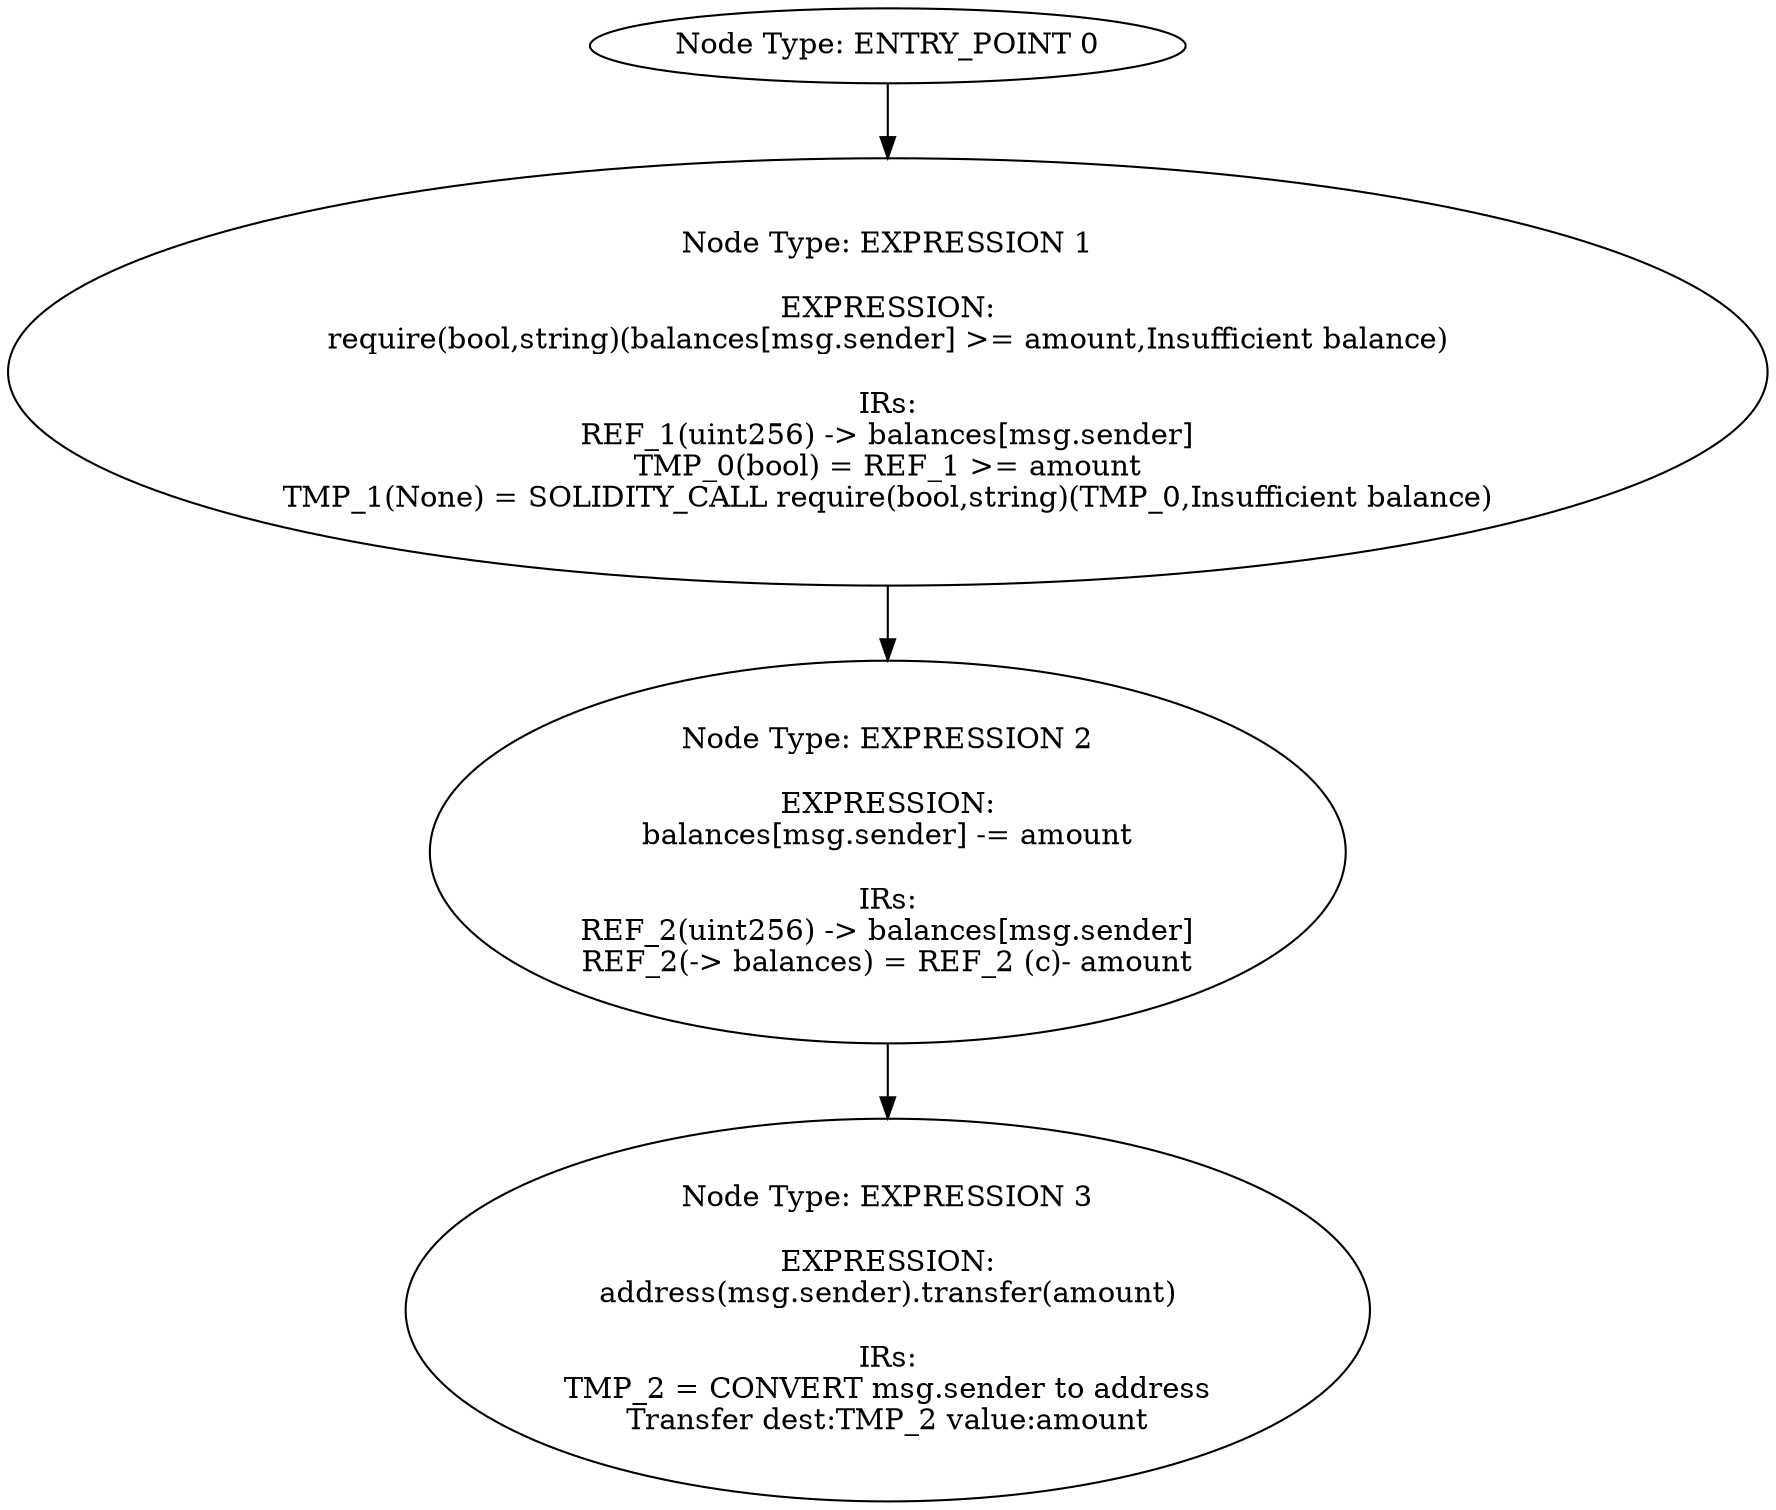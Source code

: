 digraph{
0[label="Node Type: ENTRY_POINT 0
"];
0->1;
1[label="Node Type: EXPRESSION 1

EXPRESSION:
require(bool,string)(balances[msg.sender] >= amount,Insufficient balance)

IRs:
REF_1(uint256) -> balances[msg.sender]
TMP_0(bool) = REF_1 >= amount
TMP_1(None) = SOLIDITY_CALL require(bool,string)(TMP_0,Insufficient balance)"];
1->2;
2[label="Node Type: EXPRESSION 2

EXPRESSION:
balances[msg.sender] -= amount

IRs:
REF_2(uint256) -> balances[msg.sender]
REF_2(-> balances) = REF_2 (c)- amount"];
2->3;
3[label="Node Type: EXPRESSION 3

EXPRESSION:
address(msg.sender).transfer(amount)

IRs:
TMP_2 = CONVERT msg.sender to address
Transfer dest:TMP_2 value:amount"];
}
